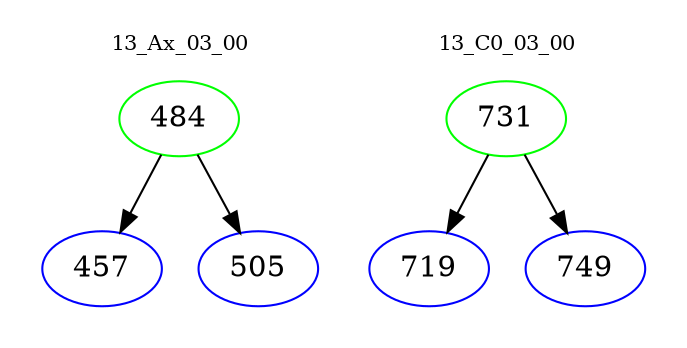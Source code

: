 digraph{
subgraph cluster_0 {
color = white
label = "13_Ax_03_00";
fontsize=10;
T0_484 [label="484", color="green"]
T0_484 -> T0_457 [color="black"]
T0_457 [label="457", color="blue"]
T0_484 -> T0_505 [color="black"]
T0_505 [label="505", color="blue"]
}
subgraph cluster_1 {
color = white
label = "13_C0_03_00";
fontsize=10;
T1_731 [label="731", color="green"]
T1_731 -> T1_719 [color="black"]
T1_719 [label="719", color="blue"]
T1_731 -> T1_749 [color="black"]
T1_749 [label="749", color="blue"]
}
}
